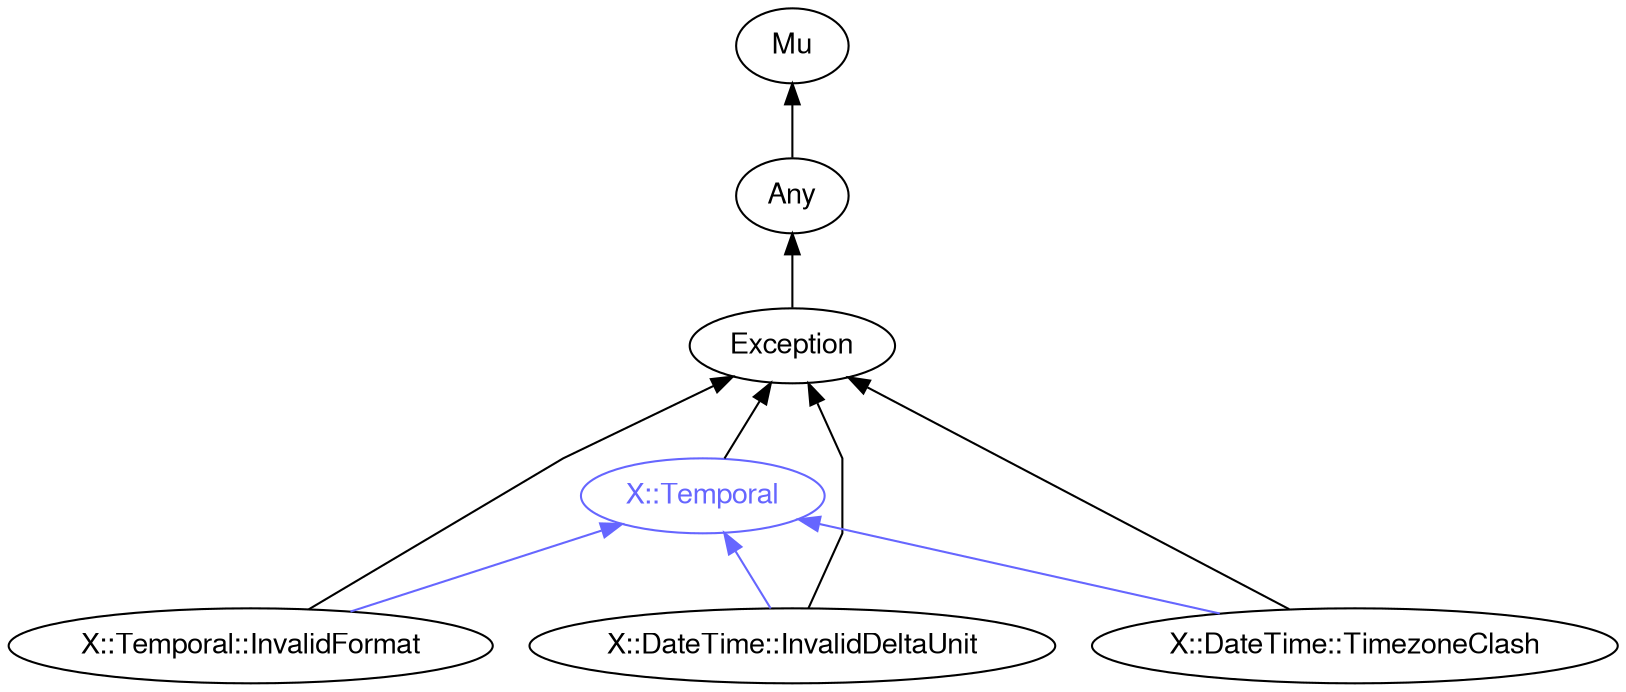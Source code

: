 digraph "perl6-type-graph" {
    rankdir=BT;
    splines=polyline;
    overlap=false; 
    // Types
    "X::Temporal" [color="#6666FF", fontcolor="#6666FF", href="/type/X::Temporal", fontname="FreeSans"];
    "Mu" [color="#000000", fontcolor="#000000", href="/type/Mu", fontname="FreeSans"];
    "Any" [color="#000000", fontcolor="#000000", href="/type/Any", fontname="FreeSans"];
    "Exception" [color="#000000", fontcolor="#000000", href="/type/Exception", fontname="FreeSans"];
    "X::Temporal::InvalidFormat" [color="#000000", fontcolor="#000000", href="/type/X::Temporal::InvalidFormat", fontname="FreeSans"];
    "X::DateTime::InvalidDeltaUnit" [color="#000000", fontcolor="#000000", href="/type/X::DateTime::InvalidDeltaUnit", fontname="FreeSans"];
    "X::DateTime::TimezoneClash" [color="#000000", fontcolor="#000000", href="/type/X::DateTime::TimezoneClash", fontname="FreeSans"];

    // Superclasses
    "X::Temporal" -> "Exception" [color="#000000"];
    "Any" -> "Mu" [color="#000000"];
    "Exception" -> "Any" [color="#000000"];
    "X::Temporal::InvalidFormat" -> "Exception" [color="#000000"];
    "X::DateTime::InvalidDeltaUnit" -> "Exception" [color="#000000"];
    "X::DateTime::TimezoneClash" -> "Exception" [color="#000000"];

    // Roles
    "X::Temporal::InvalidFormat" -> "X::Temporal" [color="#6666FF"];
    "X::DateTime::InvalidDeltaUnit" -> "X::Temporal" [color="#6666FF"];
    "X::DateTime::TimezoneClash" -> "X::Temporal" [color="#6666FF"];
}

